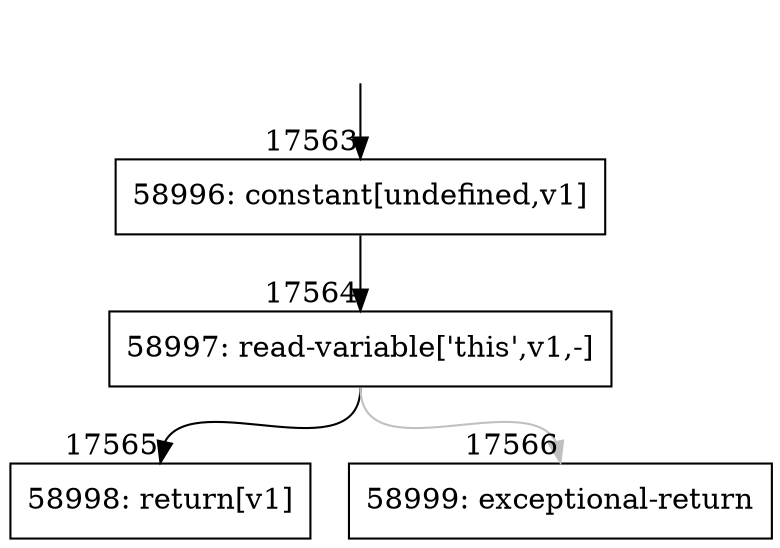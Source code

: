 digraph {
rankdir="TD"
BB_entry1513[shape=none,label=""];
BB_entry1513 -> BB17563 [tailport=s, headport=n, headlabel="    17563"]
BB17563 [shape=record label="{58996: constant[undefined,v1]}" ] 
BB17563 -> BB17564 [tailport=s, headport=n, headlabel="      17564"]
BB17564 [shape=record label="{58997: read-variable['this',v1,-]}" ] 
BB17564 -> BB17565 [tailport=s, headport=n, headlabel="      17565"]
BB17564 -> BB17566 [tailport=s, headport=n, color=gray, headlabel="      17566"]
BB17565 [shape=record label="{58998: return[v1]}" ] 
BB17566 [shape=record label="{58999: exceptional-return}" ] 
//#$~ 33177
}
